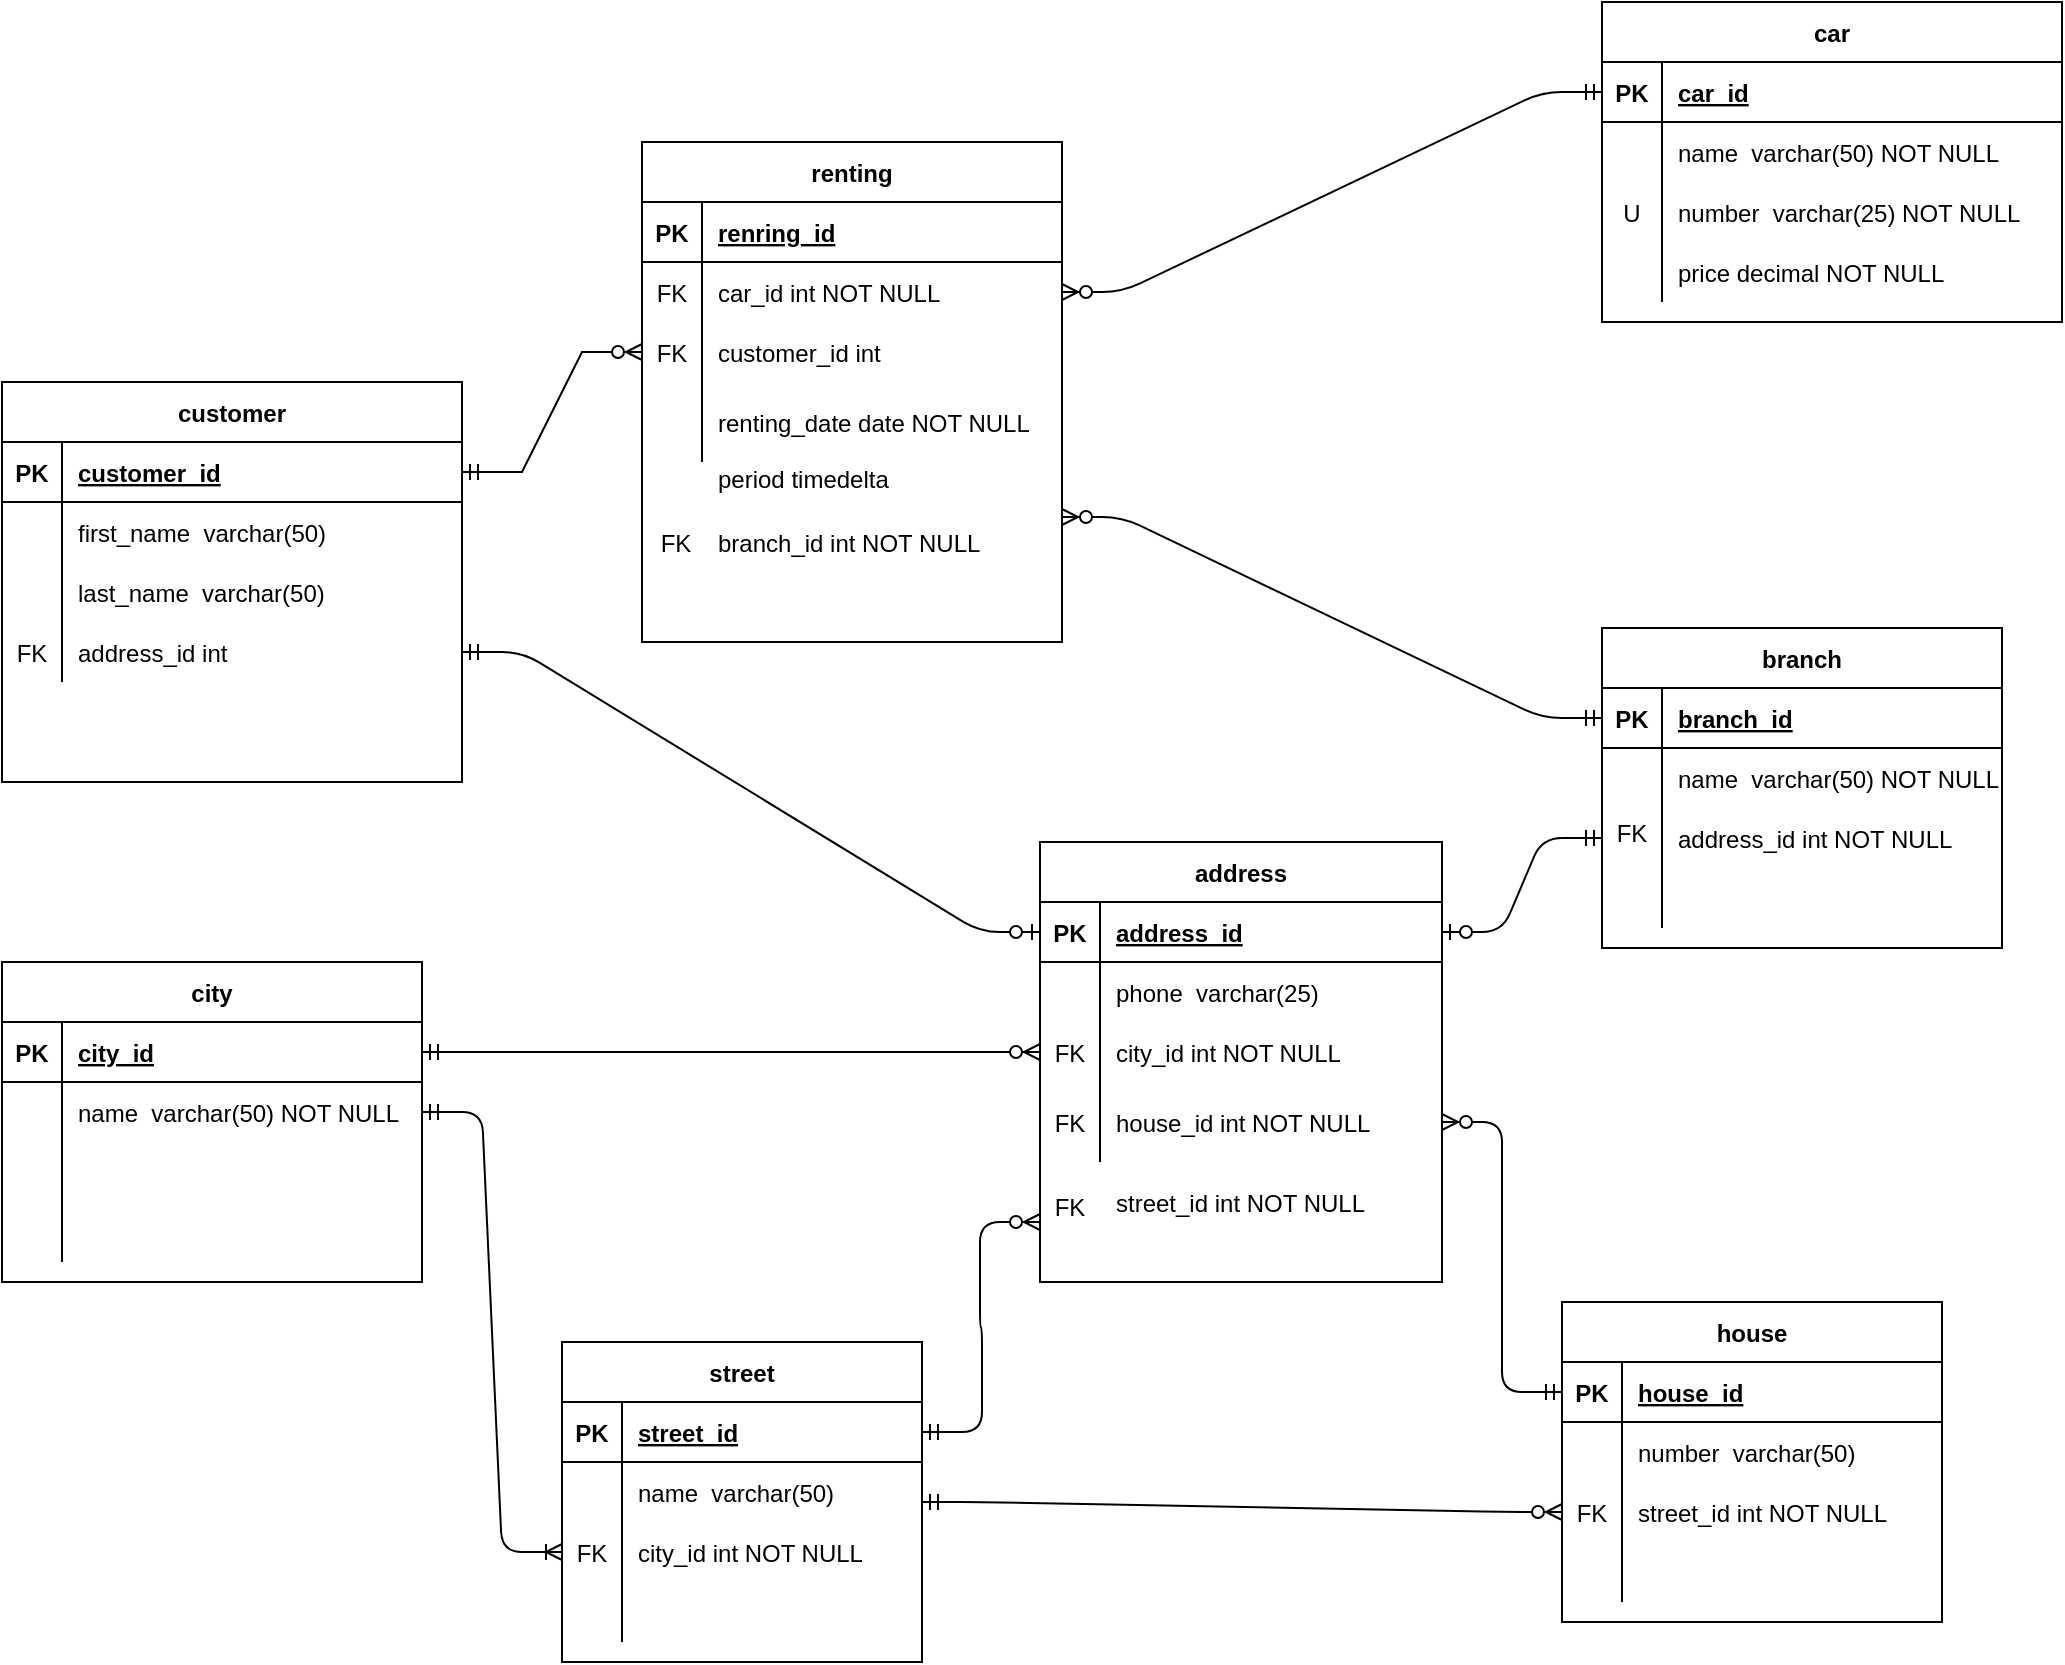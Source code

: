 <mxfile version="14.6.6" type="embed"><diagram name="Page-1" id="a7904f86-f2b4-8e86-fa97-74104820619b"><mxGraphModel dx="822" dy="352" grid="1" gridSize="10" guides="1" tooltips="1" connect="1" arrows="1" fold="1" page="1" pageScale="1" pageWidth="1100" pageHeight="850" background="none" math="0" shadow="0"><root><mxCell id="0"/><mxCell id="1" parent="0"/><mxCell id="hT-J2cGNkWbNZqGw8i-Q-1" value="customer" style="shape=table;startSize=30;container=1;collapsible=1;childLayout=tableLayout;fixedRows=1;rowLines=0;fontStyle=1;align=center;resizeLast=1;" parent="1" vertex="1"><mxGeometry x="40" y="200" width="230" height="200" as="geometry"/></mxCell><mxCell id="hT-J2cGNkWbNZqGw8i-Q-2" value="" style="shape=partialRectangle;collapsible=0;dropTarget=0;pointerEvents=0;fillColor=none;top=0;left=0;bottom=1;right=0;points=[[0,0.5],[1,0.5]];portConstraint=eastwest;" parent="hT-J2cGNkWbNZqGw8i-Q-1" vertex="1"><mxGeometry y="30" width="230" height="30" as="geometry"/></mxCell><mxCell id="hT-J2cGNkWbNZqGw8i-Q-3" value="PK" style="shape=partialRectangle;connectable=0;fillColor=none;top=0;left=0;bottom=0;right=0;fontStyle=1;overflow=hidden;" parent="hT-J2cGNkWbNZqGw8i-Q-2" vertex="1"><mxGeometry width="30" height="30" as="geometry"/></mxCell><mxCell id="hT-J2cGNkWbNZqGw8i-Q-4" value="customer_id" style="shape=partialRectangle;connectable=0;fillColor=none;top=0;left=0;bottom=0;right=0;align=left;spacingLeft=6;fontStyle=5;overflow=hidden;" parent="hT-J2cGNkWbNZqGw8i-Q-2" vertex="1"><mxGeometry x="30" width="200" height="30" as="geometry"/></mxCell><mxCell id="hT-J2cGNkWbNZqGw8i-Q-5" value="" style="shape=partialRectangle;collapsible=0;dropTarget=0;pointerEvents=0;fillColor=none;top=0;left=0;bottom=0;right=0;points=[[0,0.5],[1,0.5]];portConstraint=eastwest;" parent="hT-J2cGNkWbNZqGw8i-Q-1" vertex="1"><mxGeometry y="60" width="230" height="30" as="geometry"/></mxCell><mxCell id="hT-J2cGNkWbNZqGw8i-Q-6" value="" style="shape=partialRectangle;connectable=0;fillColor=none;top=0;left=0;bottom=0;right=0;editable=1;overflow=hidden;" parent="hT-J2cGNkWbNZqGw8i-Q-5" vertex="1"><mxGeometry width="30" height="30" as="geometry"/></mxCell><mxCell id="hT-J2cGNkWbNZqGw8i-Q-7" value="first_name  varchar(50)" style="shape=partialRectangle;connectable=0;fillColor=none;top=0;left=0;bottom=0;right=0;align=left;spacingLeft=6;overflow=hidden;" parent="hT-J2cGNkWbNZqGw8i-Q-5" vertex="1"><mxGeometry x="30" width="200" height="30" as="geometry"/></mxCell><mxCell id="hT-J2cGNkWbNZqGw8i-Q-8" value="" style="shape=partialRectangle;collapsible=0;dropTarget=0;pointerEvents=0;fillColor=none;top=0;left=0;bottom=0;right=0;points=[[0,0.5],[1,0.5]];portConstraint=eastwest;" parent="hT-J2cGNkWbNZqGw8i-Q-1" vertex="1"><mxGeometry y="90" width="230" height="30" as="geometry"/></mxCell><mxCell id="hT-J2cGNkWbNZqGw8i-Q-9" value="" style="shape=partialRectangle;connectable=0;fillColor=none;top=0;left=0;bottom=0;right=0;editable=1;overflow=hidden;" parent="hT-J2cGNkWbNZqGw8i-Q-8" vertex="1"><mxGeometry width="30" height="30" as="geometry"/></mxCell><mxCell id="hT-J2cGNkWbNZqGw8i-Q-10" value="last_name  varchar(50)" style="shape=partialRectangle;connectable=0;fillColor=none;top=0;left=0;bottom=0;right=0;align=left;spacingLeft=6;overflow=hidden;" parent="hT-J2cGNkWbNZqGw8i-Q-8" vertex="1"><mxGeometry x="30" width="200" height="30" as="geometry"/></mxCell><mxCell id="hT-J2cGNkWbNZqGw8i-Q-11" value="" style="shape=partialRectangle;collapsible=0;dropTarget=0;pointerEvents=0;fillColor=none;top=0;left=0;bottom=0;right=0;points=[[0,0.5],[1,0.5]];portConstraint=eastwest;" parent="hT-J2cGNkWbNZqGw8i-Q-1" vertex="1"><mxGeometry y="120" width="230" height="30" as="geometry"/></mxCell><mxCell id="hT-J2cGNkWbNZqGw8i-Q-12" value="FK" style="shape=partialRectangle;connectable=0;fillColor=none;top=0;left=0;bottom=0;right=0;editable=1;overflow=hidden;" parent="hT-J2cGNkWbNZqGw8i-Q-11" vertex="1"><mxGeometry width="30" height="30" as="geometry"/></mxCell><mxCell id="hT-J2cGNkWbNZqGw8i-Q-13" value="address_id int " style="shape=partialRectangle;connectable=0;fillColor=none;top=0;left=0;bottom=0;right=0;align=left;spacingLeft=6;overflow=hidden;" parent="hT-J2cGNkWbNZqGw8i-Q-11" vertex="1"><mxGeometry x="30" width="200" height="30" as="geometry"/></mxCell><mxCell id="hT-J2cGNkWbNZqGw8i-Q-19" value="branch" style="shape=table;startSize=30;container=1;collapsible=1;childLayout=tableLayout;fixedRows=1;rowLines=0;fontStyle=1;align=center;resizeLast=1;" parent="1" vertex="1"><mxGeometry x="840" y="323" width="200" height="160" as="geometry"/></mxCell><mxCell id="hT-J2cGNkWbNZqGw8i-Q-20" value="" style="shape=partialRectangle;collapsible=0;dropTarget=0;pointerEvents=0;fillColor=none;top=0;left=0;bottom=1;right=0;points=[[0,0.5],[1,0.5]];portConstraint=eastwest;" parent="hT-J2cGNkWbNZqGw8i-Q-19" vertex="1"><mxGeometry y="30" width="200" height="30" as="geometry"/></mxCell><mxCell id="hT-J2cGNkWbNZqGw8i-Q-21" value="PK" style="shape=partialRectangle;connectable=0;fillColor=none;top=0;left=0;bottom=0;right=0;fontStyle=1;overflow=hidden;" parent="hT-J2cGNkWbNZqGw8i-Q-20" vertex="1"><mxGeometry width="30" height="30" as="geometry"/></mxCell><mxCell id="hT-J2cGNkWbNZqGw8i-Q-22" value="branch_id" style="shape=partialRectangle;connectable=0;fillColor=none;top=0;left=0;bottom=0;right=0;align=left;spacingLeft=6;fontStyle=5;overflow=hidden;" parent="hT-J2cGNkWbNZqGw8i-Q-20" vertex="1"><mxGeometry x="30" width="170" height="30" as="geometry"/></mxCell><mxCell id="hT-J2cGNkWbNZqGw8i-Q-23" value="" style="shape=partialRectangle;collapsible=0;dropTarget=0;pointerEvents=0;fillColor=none;top=0;left=0;bottom=0;right=0;points=[[0,0.5],[1,0.5]];portConstraint=eastwest;" parent="hT-J2cGNkWbNZqGw8i-Q-19" vertex="1"><mxGeometry y="60" width="200" height="30" as="geometry"/></mxCell><mxCell id="hT-J2cGNkWbNZqGw8i-Q-24" value="" style="shape=partialRectangle;connectable=0;fillColor=none;top=0;left=0;bottom=0;right=0;editable=1;overflow=hidden;" parent="hT-J2cGNkWbNZqGw8i-Q-23" vertex="1"><mxGeometry width="30" height="30" as="geometry"/></mxCell><mxCell id="hT-J2cGNkWbNZqGw8i-Q-25" value="name  varchar(50) NOT NULL" style="shape=partialRectangle;connectable=0;fillColor=none;top=0;left=0;bottom=0;right=0;align=left;spacingLeft=6;overflow=hidden;" parent="hT-J2cGNkWbNZqGw8i-Q-23" vertex="1"><mxGeometry x="30" width="170" height="30" as="geometry"/></mxCell><mxCell id="hT-J2cGNkWbNZqGw8i-Q-26" value="" style="shape=partialRectangle;collapsible=0;dropTarget=0;pointerEvents=0;fillColor=none;top=0;left=0;bottom=0;right=0;points=[[0,0.5],[1,0.5]];portConstraint=eastwest;" parent="hT-J2cGNkWbNZqGw8i-Q-19" vertex="1"><mxGeometry y="90" width="200" height="30" as="geometry"/></mxCell><mxCell id="hT-J2cGNkWbNZqGw8i-Q-27" value="" style="shape=partialRectangle;connectable=0;fillColor=none;top=0;left=0;bottom=0;right=0;editable=1;overflow=hidden;" parent="hT-J2cGNkWbNZqGw8i-Q-26" vertex="1"><mxGeometry width="30" height="30" as="geometry"/></mxCell><mxCell id="hT-J2cGNkWbNZqGw8i-Q-28" value="address_id int NOT NULL" style="shape=partialRectangle;connectable=0;fillColor=none;top=0;left=0;bottom=0;right=0;align=left;spacingLeft=6;overflow=hidden;" parent="hT-J2cGNkWbNZqGw8i-Q-26" vertex="1"><mxGeometry x="30" width="170" height="30" as="geometry"/></mxCell><mxCell id="hT-J2cGNkWbNZqGw8i-Q-29" value="" style="shape=partialRectangle;collapsible=0;dropTarget=0;pointerEvents=0;fillColor=none;top=0;left=0;bottom=0;right=0;points=[[0,0.5],[1,0.5]];portConstraint=eastwest;" parent="hT-J2cGNkWbNZqGw8i-Q-19" vertex="1"><mxGeometry y="120" width="200" height="30" as="geometry"/></mxCell><mxCell id="hT-J2cGNkWbNZqGw8i-Q-30" value="" style="shape=partialRectangle;connectable=0;fillColor=none;top=0;left=0;bottom=0;right=0;editable=1;overflow=hidden;" parent="hT-J2cGNkWbNZqGw8i-Q-29" vertex="1"><mxGeometry width="30" height="30" as="geometry"/></mxCell><mxCell id="hT-J2cGNkWbNZqGw8i-Q-31" value="" style="shape=partialRectangle;connectable=0;fillColor=none;top=0;left=0;bottom=0;right=0;align=left;spacingLeft=6;overflow=hidden;" parent="hT-J2cGNkWbNZqGw8i-Q-29" vertex="1"><mxGeometry x="30" width="170" height="30" as="geometry"/></mxCell><mxCell id="hT-J2cGNkWbNZqGw8i-Q-32" value="car" style="shape=table;startSize=30;container=1;collapsible=1;childLayout=tableLayout;fixedRows=1;rowLines=0;fontStyle=1;align=center;resizeLast=1;" parent="1" vertex="1"><mxGeometry x="840" y="10" width="230" height="160" as="geometry"/></mxCell><mxCell id="hT-J2cGNkWbNZqGw8i-Q-33" value="" style="shape=partialRectangle;collapsible=0;dropTarget=0;pointerEvents=0;fillColor=none;top=0;left=0;bottom=1;right=0;points=[[0,0.5],[1,0.5]];portConstraint=eastwest;" parent="hT-J2cGNkWbNZqGw8i-Q-32" vertex="1"><mxGeometry y="30" width="230" height="30" as="geometry"/></mxCell><mxCell id="hT-J2cGNkWbNZqGw8i-Q-34" value="PK" style="shape=partialRectangle;connectable=0;fillColor=none;top=0;left=0;bottom=0;right=0;fontStyle=1;overflow=hidden;" parent="hT-J2cGNkWbNZqGw8i-Q-33" vertex="1"><mxGeometry width="30" height="30" as="geometry"/></mxCell><mxCell id="hT-J2cGNkWbNZqGw8i-Q-35" value="car_id" style="shape=partialRectangle;connectable=0;fillColor=none;top=0;left=0;bottom=0;right=0;align=left;spacingLeft=6;fontStyle=5;overflow=hidden;" parent="hT-J2cGNkWbNZqGw8i-Q-33" vertex="1"><mxGeometry x="30" width="200" height="30" as="geometry"/></mxCell><mxCell id="hT-J2cGNkWbNZqGw8i-Q-36" value="" style="shape=partialRectangle;collapsible=0;dropTarget=0;pointerEvents=0;fillColor=none;top=0;left=0;bottom=0;right=0;points=[[0,0.5],[1,0.5]];portConstraint=eastwest;" parent="hT-J2cGNkWbNZqGw8i-Q-32" vertex="1"><mxGeometry y="60" width="230" height="30" as="geometry"/></mxCell><mxCell id="hT-J2cGNkWbNZqGw8i-Q-37" value="" style="shape=partialRectangle;connectable=0;fillColor=none;top=0;left=0;bottom=0;right=0;editable=1;overflow=hidden;" parent="hT-J2cGNkWbNZqGw8i-Q-36" vertex="1"><mxGeometry width="30" height="30" as="geometry"/></mxCell><mxCell id="hT-J2cGNkWbNZqGw8i-Q-38" value="name  varchar(50) NOT NULL" style="shape=partialRectangle;connectable=0;fillColor=none;top=0;left=0;bottom=0;right=0;align=left;spacingLeft=6;overflow=hidden;" parent="hT-J2cGNkWbNZqGw8i-Q-36" vertex="1"><mxGeometry x="30" width="200" height="30" as="geometry"/></mxCell><mxCell id="hT-J2cGNkWbNZqGw8i-Q-39" value="" style="shape=partialRectangle;collapsible=0;dropTarget=0;pointerEvents=0;fillColor=none;top=0;left=0;bottom=0;right=0;points=[[0,0.5],[1,0.5]];portConstraint=eastwest;" parent="hT-J2cGNkWbNZqGw8i-Q-32" vertex="1"><mxGeometry y="90" width="230" height="30" as="geometry"/></mxCell><mxCell id="hT-J2cGNkWbNZqGw8i-Q-40" value="U" style="shape=partialRectangle;connectable=0;fillColor=none;top=0;left=0;bottom=0;right=0;editable=1;overflow=hidden;" parent="hT-J2cGNkWbNZqGw8i-Q-39" vertex="1"><mxGeometry width="30" height="30" as="geometry"/></mxCell><mxCell id="hT-J2cGNkWbNZqGw8i-Q-41" value="number  varchar(25) NOT NULL" style="shape=partialRectangle;connectable=0;fillColor=none;top=0;left=0;bottom=0;right=0;align=left;spacingLeft=6;overflow=hidden;" parent="hT-J2cGNkWbNZqGw8i-Q-39" vertex="1"><mxGeometry x="30" width="200" height="30" as="geometry"/></mxCell><mxCell id="hT-J2cGNkWbNZqGw8i-Q-42" value="" style="shape=partialRectangle;collapsible=0;dropTarget=0;pointerEvents=0;fillColor=none;top=0;left=0;bottom=0;right=0;points=[[0,0.5],[1,0.5]];portConstraint=eastwest;" parent="hT-J2cGNkWbNZqGw8i-Q-32" vertex="1"><mxGeometry y="120" width="230" height="30" as="geometry"/></mxCell><mxCell id="hT-J2cGNkWbNZqGw8i-Q-43" value="" style="shape=partialRectangle;connectable=0;fillColor=none;top=0;left=0;bottom=0;right=0;editable=1;overflow=hidden;" parent="hT-J2cGNkWbNZqGw8i-Q-42" vertex="1"><mxGeometry width="30" height="30" as="geometry"/></mxCell><mxCell id="hT-J2cGNkWbNZqGw8i-Q-44" value="price decimal NOT NULL" style="shape=partialRectangle;connectable=0;fillColor=none;top=0;left=0;bottom=0;right=0;align=left;spacingLeft=6;overflow=hidden;" parent="hT-J2cGNkWbNZqGw8i-Q-42" vertex="1"><mxGeometry x="30" width="200" height="30" as="geometry"/></mxCell><mxCell id="hT-J2cGNkWbNZqGw8i-Q-45" value="address" style="shape=table;startSize=30;container=1;collapsible=1;childLayout=tableLayout;fixedRows=1;rowLines=0;fontStyle=1;align=center;resizeLast=1;" parent="1" vertex="1"><mxGeometry x="559" y="430" width="201" height="220" as="geometry"/></mxCell><mxCell id="hT-J2cGNkWbNZqGw8i-Q-46" value="" style="shape=partialRectangle;collapsible=0;dropTarget=0;pointerEvents=0;fillColor=none;top=0;left=0;bottom=1;right=0;points=[[0,0.5],[1,0.5]];portConstraint=eastwest;" parent="hT-J2cGNkWbNZqGw8i-Q-45" vertex="1"><mxGeometry y="30" width="201" height="30" as="geometry"/></mxCell><mxCell id="hT-J2cGNkWbNZqGw8i-Q-47" value="PK" style="shape=partialRectangle;connectable=0;fillColor=none;top=0;left=0;bottom=0;right=0;fontStyle=1;overflow=hidden;" parent="hT-J2cGNkWbNZqGw8i-Q-46" vertex="1"><mxGeometry width="30" height="30" as="geometry"/></mxCell><mxCell id="hT-J2cGNkWbNZqGw8i-Q-48" value="address_id" style="shape=partialRectangle;connectable=0;fillColor=none;top=0;left=0;bottom=0;right=0;align=left;spacingLeft=6;fontStyle=5;overflow=hidden;" parent="hT-J2cGNkWbNZqGw8i-Q-46" vertex="1"><mxGeometry x="30" width="171" height="30" as="geometry"/></mxCell><mxCell id="hT-J2cGNkWbNZqGw8i-Q-49" value="" style="shape=partialRectangle;collapsible=0;dropTarget=0;pointerEvents=0;fillColor=none;top=0;left=0;bottom=0;right=0;points=[[0,0.5],[1,0.5]];portConstraint=eastwest;" parent="hT-J2cGNkWbNZqGw8i-Q-45" vertex="1"><mxGeometry y="60" width="201" height="30" as="geometry"/></mxCell><mxCell id="hT-J2cGNkWbNZqGw8i-Q-50" value="" style="shape=partialRectangle;connectable=0;fillColor=none;top=0;left=0;bottom=0;right=0;editable=1;overflow=hidden;" parent="hT-J2cGNkWbNZqGw8i-Q-49" vertex="1"><mxGeometry width="30" height="30" as="geometry"/></mxCell><mxCell id="hT-J2cGNkWbNZqGw8i-Q-51" value="phone  varchar(25) " style="shape=partialRectangle;connectable=0;fillColor=none;top=0;left=0;bottom=0;right=0;align=left;spacingLeft=6;overflow=hidden;" parent="hT-J2cGNkWbNZqGw8i-Q-49" vertex="1"><mxGeometry x="30" width="171" height="30" as="geometry"/></mxCell><mxCell id="hT-J2cGNkWbNZqGw8i-Q-52" value="" style="shape=partialRectangle;collapsible=0;dropTarget=0;pointerEvents=0;fillColor=none;top=0;left=0;bottom=0;right=0;points=[[0,0.5],[1,0.5]];portConstraint=eastwest;" parent="hT-J2cGNkWbNZqGw8i-Q-45" vertex="1"><mxGeometry y="90" width="201" height="30" as="geometry"/></mxCell><mxCell id="hT-J2cGNkWbNZqGw8i-Q-53" value="FK" style="shape=partialRectangle;connectable=0;fillColor=none;top=0;left=0;bottom=0;right=0;editable=1;overflow=hidden;" parent="hT-J2cGNkWbNZqGw8i-Q-52" vertex="1"><mxGeometry width="30" height="30" as="geometry"/></mxCell><mxCell id="hT-J2cGNkWbNZqGw8i-Q-54" value="city_id int NOT NULL" style="shape=partialRectangle;connectable=0;fillColor=none;top=0;left=0;bottom=0;right=0;align=left;spacingLeft=6;overflow=hidden;" parent="hT-J2cGNkWbNZqGw8i-Q-52" vertex="1"><mxGeometry x="30" width="171" height="30" as="geometry"/></mxCell><mxCell id="hT-J2cGNkWbNZqGw8i-Q-55" value="" style="shape=partialRectangle;collapsible=0;dropTarget=0;pointerEvents=0;fillColor=none;top=0;left=0;bottom=0;right=0;points=[[0,0.5],[1,0.5]];portConstraint=eastwest;" parent="hT-J2cGNkWbNZqGw8i-Q-45" vertex="1"><mxGeometry y="120" width="201" height="40" as="geometry"/></mxCell><mxCell id="hT-J2cGNkWbNZqGw8i-Q-56" value="FK" style="shape=partialRectangle;connectable=0;fillColor=none;top=0;left=0;bottom=0;right=0;editable=1;overflow=hidden;" parent="hT-J2cGNkWbNZqGw8i-Q-55" vertex="1"><mxGeometry width="30" height="40" as="geometry"/></mxCell><mxCell id="hT-J2cGNkWbNZqGw8i-Q-57" value="house_id int NOT NULL" style="shape=partialRectangle;connectable=0;fillColor=none;top=0;left=0;bottom=0;right=0;align=left;spacingLeft=6;overflow=hidden;" parent="hT-J2cGNkWbNZqGw8i-Q-55" vertex="1"><mxGeometry x="30" width="171" height="40" as="geometry"/></mxCell><mxCell id="hT-J2cGNkWbNZqGw8i-Q-86" value="city" style="shape=table;startSize=30;container=1;collapsible=1;childLayout=tableLayout;fixedRows=1;rowLines=0;fontStyle=1;align=center;resizeLast=1;" parent="1" vertex="1"><mxGeometry x="40" y="490" width="210" height="160" as="geometry"/></mxCell><mxCell id="hT-J2cGNkWbNZqGw8i-Q-87" value="" style="shape=partialRectangle;collapsible=0;dropTarget=0;pointerEvents=0;fillColor=none;top=0;left=0;bottom=1;right=0;points=[[0,0.5],[1,0.5]];portConstraint=eastwest;" parent="hT-J2cGNkWbNZqGw8i-Q-86" vertex="1"><mxGeometry y="30" width="210" height="30" as="geometry"/></mxCell><mxCell id="hT-J2cGNkWbNZqGw8i-Q-88" value="PK" style="shape=partialRectangle;connectable=0;fillColor=none;top=0;left=0;bottom=0;right=0;fontStyle=1;overflow=hidden;" parent="hT-J2cGNkWbNZqGw8i-Q-87" vertex="1"><mxGeometry width="30" height="30" as="geometry"/></mxCell><mxCell id="hT-J2cGNkWbNZqGw8i-Q-89" value="city_id" style="shape=partialRectangle;connectable=0;fillColor=none;top=0;left=0;bottom=0;right=0;align=left;spacingLeft=6;fontStyle=5;overflow=hidden;" parent="hT-J2cGNkWbNZqGw8i-Q-87" vertex="1"><mxGeometry x="30" width="180" height="30" as="geometry"/></mxCell><mxCell id="hT-J2cGNkWbNZqGw8i-Q-90" value="" style="shape=partialRectangle;collapsible=0;dropTarget=0;pointerEvents=0;fillColor=none;top=0;left=0;bottom=0;right=0;points=[[0,0.5],[1,0.5]];portConstraint=eastwest;" parent="hT-J2cGNkWbNZqGw8i-Q-86" vertex="1"><mxGeometry y="60" width="210" height="30" as="geometry"/></mxCell><mxCell id="hT-J2cGNkWbNZqGw8i-Q-91" value="" style="shape=partialRectangle;connectable=0;fillColor=none;top=0;left=0;bottom=0;right=0;editable=1;overflow=hidden;" parent="hT-J2cGNkWbNZqGw8i-Q-90" vertex="1"><mxGeometry width="30" height="30" as="geometry"/></mxCell><mxCell id="hT-J2cGNkWbNZqGw8i-Q-92" value="name  varchar(50) NOT NULL" style="shape=partialRectangle;connectable=0;fillColor=none;top=0;left=0;bottom=0;right=0;align=left;spacingLeft=6;overflow=hidden;" parent="hT-J2cGNkWbNZqGw8i-Q-90" vertex="1"><mxGeometry x="30" width="180" height="30" as="geometry"/></mxCell><mxCell id="hT-J2cGNkWbNZqGw8i-Q-93" value="" style="shape=partialRectangle;collapsible=0;dropTarget=0;pointerEvents=0;fillColor=none;top=0;left=0;bottom=0;right=0;points=[[0,0.5],[1,0.5]];portConstraint=eastwest;" parent="hT-J2cGNkWbNZqGw8i-Q-86" vertex="1"><mxGeometry y="90" width="210" height="30" as="geometry"/></mxCell><mxCell id="hT-J2cGNkWbNZqGw8i-Q-94" value="" style="shape=partialRectangle;connectable=0;fillColor=none;top=0;left=0;bottom=0;right=0;editable=1;overflow=hidden;" parent="hT-J2cGNkWbNZqGw8i-Q-93" vertex="1"><mxGeometry width="30" height="30" as="geometry"/></mxCell><mxCell id="hT-J2cGNkWbNZqGw8i-Q-95" value="" style="shape=partialRectangle;connectable=0;fillColor=none;top=0;left=0;bottom=0;right=0;align=left;spacingLeft=6;overflow=hidden;" parent="hT-J2cGNkWbNZqGw8i-Q-93" vertex="1"><mxGeometry x="30" width="180" height="30" as="geometry"/></mxCell><mxCell id="hT-J2cGNkWbNZqGw8i-Q-96" value="" style="shape=partialRectangle;collapsible=0;dropTarget=0;pointerEvents=0;fillColor=none;top=0;left=0;bottom=0;right=0;points=[[0,0.5],[1,0.5]];portConstraint=eastwest;" parent="hT-J2cGNkWbNZqGw8i-Q-86" vertex="1"><mxGeometry y="120" width="210" height="30" as="geometry"/></mxCell><mxCell id="hT-J2cGNkWbNZqGw8i-Q-97" value="" style="shape=partialRectangle;connectable=0;fillColor=none;top=0;left=0;bottom=0;right=0;editable=1;overflow=hidden;" parent="hT-J2cGNkWbNZqGw8i-Q-96" vertex="1"><mxGeometry width="30" height="30" as="geometry"/></mxCell><mxCell id="hT-J2cGNkWbNZqGw8i-Q-98" value="" style="shape=partialRectangle;connectable=0;fillColor=none;top=0;left=0;bottom=0;right=0;align=left;spacingLeft=6;overflow=hidden;" parent="hT-J2cGNkWbNZqGw8i-Q-96" vertex="1"><mxGeometry x="30" width="180" height="30" as="geometry"/></mxCell><mxCell id="hT-J2cGNkWbNZqGw8i-Q-99" value="street" style="shape=table;startSize=30;container=1;collapsible=1;childLayout=tableLayout;fixedRows=1;rowLines=0;fontStyle=1;align=center;resizeLast=1;" parent="1" vertex="1"><mxGeometry x="320" y="680" width="180" height="160" as="geometry"/></mxCell><mxCell id="hT-J2cGNkWbNZqGw8i-Q-100" value="" style="shape=partialRectangle;collapsible=0;dropTarget=0;pointerEvents=0;fillColor=none;top=0;left=0;bottom=1;right=0;points=[[0,0.5],[1,0.5]];portConstraint=eastwest;" parent="hT-J2cGNkWbNZqGw8i-Q-99" vertex="1"><mxGeometry y="30" width="180" height="30" as="geometry"/></mxCell><mxCell id="hT-J2cGNkWbNZqGw8i-Q-101" value="PK" style="shape=partialRectangle;connectable=0;fillColor=none;top=0;left=0;bottom=0;right=0;fontStyle=1;overflow=hidden;" parent="hT-J2cGNkWbNZqGw8i-Q-100" vertex="1"><mxGeometry width="30" height="30" as="geometry"/></mxCell><mxCell id="hT-J2cGNkWbNZqGw8i-Q-102" value="street_id" style="shape=partialRectangle;connectable=0;fillColor=none;top=0;left=0;bottom=0;right=0;align=left;spacingLeft=6;fontStyle=5;overflow=hidden;" parent="hT-J2cGNkWbNZqGw8i-Q-100" vertex="1"><mxGeometry x="30" width="150" height="30" as="geometry"/></mxCell><mxCell id="hT-J2cGNkWbNZqGw8i-Q-103" value="" style="shape=partialRectangle;collapsible=0;dropTarget=0;pointerEvents=0;fillColor=none;top=0;left=0;bottom=0;right=0;points=[[0,0.5],[1,0.5]];portConstraint=eastwest;" parent="hT-J2cGNkWbNZqGw8i-Q-99" vertex="1"><mxGeometry y="60" width="180" height="30" as="geometry"/></mxCell><mxCell id="hT-J2cGNkWbNZqGw8i-Q-104" value="" style="shape=partialRectangle;connectable=0;fillColor=none;top=0;left=0;bottom=0;right=0;editable=1;overflow=hidden;" parent="hT-J2cGNkWbNZqGw8i-Q-103" vertex="1"><mxGeometry width="30" height="30" as="geometry"/></mxCell><mxCell id="hT-J2cGNkWbNZqGw8i-Q-105" value="name  varchar(50) " style="shape=partialRectangle;connectable=0;fillColor=none;top=0;left=0;bottom=0;right=0;align=left;spacingLeft=6;overflow=hidden;" parent="hT-J2cGNkWbNZqGw8i-Q-103" vertex="1"><mxGeometry x="30" width="150" height="30" as="geometry"/></mxCell><mxCell id="hT-J2cGNkWbNZqGw8i-Q-106" value="" style="shape=partialRectangle;collapsible=0;dropTarget=0;pointerEvents=0;fillColor=none;top=0;left=0;bottom=0;right=0;points=[[0,0.5],[1,0.5]];portConstraint=eastwest;" parent="hT-J2cGNkWbNZqGw8i-Q-99" vertex="1"><mxGeometry y="90" width="180" height="30" as="geometry"/></mxCell><mxCell id="hT-J2cGNkWbNZqGw8i-Q-107" value="FK" style="shape=partialRectangle;connectable=0;fillColor=none;top=0;left=0;bottom=0;right=0;editable=1;overflow=hidden;" parent="hT-J2cGNkWbNZqGw8i-Q-106" vertex="1"><mxGeometry width="30" height="30" as="geometry"/></mxCell><mxCell id="hT-J2cGNkWbNZqGw8i-Q-108" value="city_id int NOT NULL" style="shape=partialRectangle;connectable=0;fillColor=none;top=0;left=0;bottom=0;right=0;align=left;spacingLeft=6;overflow=hidden;" parent="hT-J2cGNkWbNZqGw8i-Q-106" vertex="1"><mxGeometry x="30" width="150" height="30" as="geometry"/></mxCell><mxCell id="hT-J2cGNkWbNZqGw8i-Q-109" value="" style="shape=partialRectangle;collapsible=0;dropTarget=0;pointerEvents=0;fillColor=none;top=0;left=0;bottom=0;right=0;points=[[0,0.5],[1,0.5]];portConstraint=eastwest;" parent="hT-J2cGNkWbNZqGw8i-Q-99" vertex="1"><mxGeometry y="120" width="180" height="30" as="geometry"/></mxCell><mxCell id="hT-J2cGNkWbNZqGw8i-Q-110" value="" style="shape=partialRectangle;connectable=0;fillColor=none;top=0;left=0;bottom=0;right=0;editable=1;overflow=hidden;" parent="hT-J2cGNkWbNZqGw8i-Q-109" vertex="1"><mxGeometry width="30" height="30" as="geometry"/></mxCell><mxCell id="hT-J2cGNkWbNZqGw8i-Q-111" value="" style="shape=partialRectangle;connectable=0;fillColor=none;top=0;left=0;bottom=0;right=0;align=left;spacingLeft=6;overflow=hidden;" parent="hT-J2cGNkWbNZqGw8i-Q-109" vertex="1"><mxGeometry x="30" width="150" height="30" as="geometry"/></mxCell><mxCell id="hT-J2cGNkWbNZqGw8i-Q-118" value="" style="edgeStyle=entityRelationEdgeStyle;fontSize=12;html=1;endArrow=ERzeroToOne;startArrow=ERmandOne;entryX=0;entryY=0.5;entryDx=0;entryDy=0;endFill=1;" parent="1" source="hT-J2cGNkWbNZqGw8i-Q-11" target="hT-J2cGNkWbNZqGw8i-Q-46" edge="1"><mxGeometry width="100" height="100" relative="1" as="geometry"><mxPoint x="250" y="550" as="sourcePoint"/><mxPoint x="350" y="450" as="targetPoint"/></mxGeometry></mxCell><mxCell id="hT-J2cGNkWbNZqGw8i-Q-119" value="" style="edgeStyle=entityRelationEdgeStyle;fontSize=12;html=1;endArrow=ERoneToMany;entryX=0;entryY=0.5;entryDx=0;entryDy=0;exitX=1;exitY=0.5;exitDx=0;exitDy=0;startArrow=ERmandOne;startFill=0;" parent="1" source="hT-J2cGNkWbNZqGw8i-Q-90" target="hT-J2cGNkWbNZqGw8i-Q-106" edge="1"><mxGeometry width="100" height="100" relative="1" as="geometry"><mxPoint x="250" y="530" as="sourcePoint"/><mxPoint x="350" y="450" as="targetPoint"/></mxGeometry></mxCell><mxCell id="hT-J2cGNkWbNZqGw8i-Q-120" value="house" style="shape=table;startSize=30;container=1;collapsible=1;childLayout=tableLayout;fixedRows=1;rowLines=0;fontStyle=1;align=center;resizeLast=1;" parent="1" vertex="1"><mxGeometry x="820" y="660" width="190" height="160" as="geometry"/></mxCell><mxCell id="hT-J2cGNkWbNZqGw8i-Q-121" value="" style="shape=partialRectangle;collapsible=0;dropTarget=0;pointerEvents=0;fillColor=none;top=0;left=0;bottom=1;right=0;points=[[0,0.5],[1,0.5]];portConstraint=eastwest;" parent="hT-J2cGNkWbNZqGw8i-Q-120" vertex="1"><mxGeometry y="30" width="190" height="30" as="geometry"/></mxCell><mxCell id="hT-J2cGNkWbNZqGw8i-Q-122" value="PK" style="shape=partialRectangle;connectable=0;fillColor=none;top=0;left=0;bottom=0;right=0;fontStyle=1;overflow=hidden;" parent="hT-J2cGNkWbNZqGw8i-Q-121" vertex="1"><mxGeometry width="30" height="30" as="geometry"/></mxCell><mxCell id="hT-J2cGNkWbNZqGw8i-Q-123" value="house_id" style="shape=partialRectangle;connectable=0;fillColor=none;top=0;left=0;bottom=0;right=0;align=left;spacingLeft=6;fontStyle=5;overflow=hidden;" parent="hT-J2cGNkWbNZqGw8i-Q-121" vertex="1"><mxGeometry x="30" width="160" height="30" as="geometry"/></mxCell><mxCell id="hT-J2cGNkWbNZqGw8i-Q-124" value="" style="shape=partialRectangle;collapsible=0;dropTarget=0;pointerEvents=0;fillColor=none;top=0;left=0;bottom=0;right=0;points=[[0,0.5],[1,0.5]];portConstraint=eastwest;" parent="hT-J2cGNkWbNZqGw8i-Q-120" vertex="1"><mxGeometry y="60" width="190" height="30" as="geometry"/></mxCell><mxCell id="hT-J2cGNkWbNZqGw8i-Q-125" value="" style="shape=partialRectangle;connectable=0;fillColor=none;top=0;left=0;bottom=0;right=0;editable=1;overflow=hidden;" parent="hT-J2cGNkWbNZqGw8i-Q-124" vertex="1"><mxGeometry width="30" height="30" as="geometry"/></mxCell><mxCell id="hT-J2cGNkWbNZqGw8i-Q-126" value="number  varchar(50)" style="shape=partialRectangle;connectable=0;fillColor=none;top=0;left=0;bottom=0;right=0;align=left;spacingLeft=6;overflow=hidden;" parent="hT-J2cGNkWbNZqGw8i-Q-124" vertex="1"><mxGeometry x="30" width="160" height="30" as="geometry"/></mxCell><mxCell id="hT-J2cGNkWbNZqGw8i-Q-127" value="" style="shape=partialRectangle;collapsible=0;dropTarget=0;pointerEvents=0;fillColor=none;top=0;left=0;bottom=0;right=0;points=[[0,0.5],[1,0.5]];portConstraint=eastwest;" parent="hT-J2cGNkWbNZqGw8i-Q-120" vertex="1"><mxGeometry y="90" width="190" height="30" as="geometry"/></mxCell><mxCell id="hT-J2cGNkWbNZqGw8i-Q-128" value="FK" style="shape=partialRectangle;connectable=0;fillColor=none;top=0;left=0;bottom=0;right=0;editable=1;overflow=hidden;" parent="hT-J2cGNkWbNZqGw8i-Q-127" vertex="1"><mxGeometry width="30" height="30" as="geometry"/></mxCell><mxCell id="hT-J2cGNkWbNZqGw8i-Q-129" value="street_id int NOT NULL" style="shape=partialRectangle;connectable=0;fillColor=none;top=0;left=0;bottom=0;right=0;align=left;spacingLeft=6;overflow=hidden;" parent="hT-J2cGNkWbNZqGw8i-Q-127" vertex="1"><mxGeometry x="30" width="160" height="30" as="geometry"/></mxCell><mxCell id="hT-J2cGNkWbNZqGw8i-Q-130" value="" style="shape=partialRectangle;collapsible=0;dropTarget=0;pointerEvents=0;fillColor=none;top=0;left=0;bottom=0;right=0;points=[[0,0.5],[1,0.5]];portConstraint=eastwest;" parent="hT-J2cGNkWbNZqGw8i-Q-120" vertex="1"><mxGeometry y="120" width="190" height="30" as="geometry"/></mxCell><mxCell id="hT-J2cGNkWbNZqGw8i-Q-131" value="" style="shape=partialRectangle;connectable=0;fillColor=none;top=0;left=0;bottom=0;right=0;editable=1;overflow=hidden;" parent="hT-J2cGNkWbNZqGw8i-Q-130" vertex="1"><mxGeometry width="30" height="30" as="geometry"/></mxCell><mxCell id="hT-J2cGNkWbNZqGw8i-Q-132" value="" style="shape=partialRectangle;connectable=0;fillColor=none;top=0;left=0;bottom=0;right=0;align=left;spacingLeft=6;overflow=hidden;" parent="hT-J2cGNkWbNZqGw8i-Q-130" vertex="1"><mxGeometry x="30" width="160" height="30" as="geometry"/></mxCell><mxCell id="hT-J2cGNkWbNZqGw8i-Q-133" value="" style="edgeStyle=entityRelationEdgeStyle;fontSize=12;html=1;endArrow=ERzeroToMany;entryX=0;entryY=0.5;entryDx=0;entryDy=0;startArrow=ERmandOne;startFill=0;endFill=1;" parent="1" source="hT-J2cGNkWbNZqGw8i-Q-99" target="hT-J2cGNkWbNZqGw8i-Q-127" edge="1"><mxGeometry width="100" height="100" relative="1" as="geometry"><mxPoint x="250" y="550" as="sourcePoint"/><mxPoint x="350" y="450" as="targetPoint"/></mxGeometry></mxCell><mxCell id="hT-J2cGNkWbNZqGw8i-Q-135" value="" style="edgeStyle=entityRelationEdgeStyle;fontSize=12;html=1;endArrow=ERzeroToMany;exitX=1;exitY=0.5;exitDx=0;exitDy=0;startArrow=ERmandOne;startFill=0;endFill=1;" parent="1" source="hT-J2cGNkWbNZqGw8i-Q-100" edge="1"><mxGeometry width="100" height="100" relative="1" as="geometry"><mxPoint x="250" y="550" as="sourcePoint"/><mxPoint x="559" y="620" as="targetPoint"/></mxGeometry></mxCell><mxCell id="hT-J2cGNkWbNZqGw8i-Q-137" value="" style="edgeStyle=entityRelationEdgeStyle;fontSize=12;html=1;endArrow=ERzeroToMany;endFill=1;entryX=1;entryY=0.5;entryDx=0;entryDy=0;exitX=0;exitY=0.5;exitDx=0;exitDy=0;startArrow=ERmandOne;startFill=0;" parent="1" source="hT-J2cGNkWbNZqGw8i-Q-121" target="hT-J2cGNkWbNZqGw8i-Q-55" edge="1"><mxGeometry width="100" height="100" relative="1" as="geometry"><mxPoint x="250" y="550" as="sourcePoint"/><mxPoint x="350" y="450" as="targetPoint"/></mxGeometry></mxCell><mxCell id="hT-J2cGNkWbNZqGw8i-Q-139" value="street_id int NOT NULL" style="shape=partialRectangle;connectable=0;fillColor=none;top=0;left=0;bottom=0;right=0;align=left;spacingLeft=6;overflow=hidden;" parent="1" vertex="1"><mxGeometry x="589" y="590" width="171" height="40" as="geometry"/></mxCell><mxCell id="hT-J2cGNkWbNZqGw8i-Q-143" value="" style="edgeStyle=entityRelationEdgeStyle;fontSize=12;html=1;endArrow=ERmandOne;startArrow=ERzeroToMany;entryX=0;entryY=0.5;entryDx=0;entryDy=0;exitX=1;exitY=0.5;exitDx=0;exitDy=0;startFill=1;" parent="1" source="hT-J2cGNkWbNZqGw8i-Q-62" target="hT-J2cGNkWbNZqGw8i-Q-33" edge="1"><mxGeometry width="100" height="100" relative="1" as="geometry"><mxPoint x="250" y="380" as="sourcePoint"/><mxPoint x="350" y="280" as="targetPoint"/></mxGeometry></mxCell><mxCell id="hT-J2cGNkWbNZqGw8i-Q-151" value="" style="edgeStyle=entityRelationEdgeStyle;fontSize=12;html=1;endArrow=ERmandOne;entryX=0;entryY=0.5;entryDx=0;entryDy=0;endFill=0;startArrow=ERzeroToMany;startFill=1;exitX=1;exitY=0.75;exitDx=0;exitDy=0;" parent="1" source="hT-J2cGNkWbNZqGw8i-Q-58" target="hT-J2cGNkWbNZqGw8i-Q-20" edge="1"><mxGeometry width="100" height="100" relative="1" as="geometry"><mxPoint x="550" y="260" as="sourcePoint"/><mxPoint x="700" y="280" as="targetPoint"/></mxGeometry></mxCell><mxCell id="hT-J2cGNkWbNZqGw8i-Q-152" style="edgeStyle=entityRelationEdgeStyle;rounded=0;orthogonalLoop=1;jettySize=auto;html=1;exitX=1;exitY=0.5;exitDx=0;exitDy=0;entryX=0;entryY=0.5;entryDx=0;entryDy=0;startArrow=ERmandOne;startFill=0;endArrow=ERzeroToMany;endFill=1;strokeColor=#000000;" parent="1" source="hT-J2cGNkWbNZqGw8i-Q-2" target="hT-J2cGNkWbNZqGw8i-Q-65" edge="1"><mxGeometry relative="1" as="geometry"/></mxCell><mxCell id="hT-J2cGNkWbNZqGw8i-Q-154" value="FK" style="shape=partialRectangle;connectable=0;fillColor=none;top=0;left=0;bottom=0;right=0;editable=1;overflow=hidden;" parent="1" vertex="1"><mxGeometry x="840" y="410" width="30" height="30" as="geometry"/></mxCell><mxCell id="hT-J2cGNkWbNZqGw8i-Q-155" value="FK" style="shape=partialRectangle;connectable=0;fillColor=none;top=0;left=0;bottom=0;right=0;editable=1;overflow=hidden;" parent="1" vertex="1"><mxGeometry x="559" y="592" width="30" height="40" as="geometry"/></mxCell><mxCell id="hT-J2cGNkWbNZqGw8i-Q-156" value="" style="edgeStyle=entityRelationEdgeStyle;fontSize=12;html=1;endArrow=ERzeroToMany;strokeColor=#000000;entryX=0;entryY=0.5;entryDx=0;entryDy=0;exitX=1;exitY=0.5;exitDx=0;exitDy=0;startArrow=ERmandOne;startFill=0;endFill=1;" parent="1" source="hT-J2cGNkWbNZqGw8i-Q-87" target="hT-J2cGNkWbNZqGw8i-Q-52" edge="1"><mxGeometry width="100" height="100" relative="1" as="geometry"><mxPoint x="380" y="670" as="sourcePoint"/><mxPoint x="480" y="570" as="targetPoint"/></mxGeometry></mxCell><mxCell id="hT-J2cGNkWbNZqGw8i-Q-157" value="" style="group" parent="1" vertex="1" connectable="0"><mxGeometry x="360" y="80" width="210" height="250" as="geometry"/></mxCell><mxCell id="hT-J2cGNkWbNZqGw8i-Q-58" value="renting" style="shape=table;startSize=30;container=1;collapsible=1;childLayout=tableLayout;fixedRows=1;rowLines=0;fontStyle=1;align=center;resizeLast=1;" parent="hT-J2cGNkWbNZqGw8i-Q-157" vertex="1"><mxGeometry width="210" height="250" as="geometry"/></mxCell><mxCell id="hT-J2cGNkWbNZqGw8i-Q-59" value="" style="shape=partialRectangle;collapsible=0;dropTarget=0;pointerEvents=0;fillColor=none;top=0;left=0;bottom=1;right=0;points=[[0,0.5],[1,0.5]];portConstraint=eastwest;" parent="hT-J2cGNkWbNZqGw8i-Q-58" vertex="1"><mxGeometry y="30" width="210" height="30" as="geometry"/></mxCell><mxCell id="hT-J2cGNkWbNZqGw8i-Q-60" value="PK" style="shape=partialRectangle;connectable=0;fillColor=none;top=0;left=0;bottom=0;right=0;fontStyle=1;overflow=hidden;" parent="hT-J2cGNkWbNZqGw8i-Q-59" vertex="1"><mxGeometry width="30" height="30" as="geometry"/></mxCell><mxCell id="hT-J2cGNkWbNZqGw8i-Q-61" value="renring_id" style="shape=partialRectangle;connectable=0;fillColor=none;top=0;left=0;bottom=0;right=0;align=left;spacingLeft=6;fontStyle=5;overflow=hidden;" parent="hT-J2cGNkWbNZqGw8i-Q-59" vertex="1"><mxGeometry x="30" width="180" height="30" as="geometry"/></mxCell><mxCell id="hT-J2cGNkWbNZqGw8i-Q-62" value="" style="shape=partialRectangle;collapsible=0;dropTarget=0;pointerEvents=0;fillColor=none;top=0;left=0;bottom=0;right=0;points=[[0,0.5],[1,0.5]];portConstraint=eastwest;" parent="hT-J2cGNkWbNZqGw8i-Q-58" vertex="1"><mxGeometry y="60" width="210" height="30" as="geometry"/></mxCell><mxCell id="hT-J2cGNkWbNZqGw8i-Q-63" value="FK" style="shape=partialRectangle;connectable=0;fillColor=none;top=0;left=0;bottom=0;right=0;editable=1;overflow=hidden;" parent="hT-J2cGNkWbNZqGw8i-Q-62" vertex="1"><mxGeometry width="30" height="30" as="geometry"/></mxCell><mxCell id="hT-J2cGNkWbNZqGw8i-Q-64" value="car_id int NOT NULL" style="shape=partialRectangle;connectable=0;fillColor=none;top=0;left=0;bottom=0;right=0;align=left;spacingLeft=6;overflow=hidden;" parent="hT-J2cGNkWbNZqGw8i-Q-62" vertex="1"><mxGeometry x="30" width="180" height="30" as="geometry"/></mxCell><mxCell id="hT-J2cGNkWbNZqGw8i-Q-65" value="" style="shape=partialRectangle;collapsible=0;dropTarget=0;pointerEvents=0;fillColor=none;top=0;left=0;bottom=0;right=0;points=[[0,0.5],[1,0.5]];portConstraint=eastwest;" parent="hT-J2cGNkWbNZqGw8i-Q-58" vertex="1"><mxGeometry y="90" width="210" height="30" as="geometry"/></mxCell><mxCell id="hT-J2cGNkWbNZqGw8i-Q-66" value="FK" style="shape=partialRectangle;connectable=0;fillColor=none;top=0;left=0;bottom=0;right=0;editable=1;overflow=hidden;" parent="hT-J2cGNkWbNZqGw8i-Q-65" vertex="1"><mxGeometry width="30" height="30" as="geometry"/></mxCell><mxCell id="hT-J2cGNkWbNZqGw8i-Q-67" value="customer_id int" style="shape=partialRectangle;connectable=0;fillColor=none;top=0;left=0;bottom=0;right=0;align=left;spacingLeft=6;overflow=hidden;" parent="hT-J2cGNkWbNZqGw8i-Q-65" vertex="1"><mxGeometry x="30" width="180" height="30" as="geometry"/></mxCell><mxCell id="hT-J2cGNkWbNZqGw8i-Q-68" value="" style="shape=partialRectangle;collapsible=0;dropTarget=0;pointerEvents=0;fillColor=none;top=0;left=0;bottom=0;right=0;points=[[0,0.5],[1,0.5]];portConstraint=eastwest;" parent="hT-J2cGNkWbNZqGw8i-Q-58" vertex="1"><mxGeometry y="120" width="210" height="40" as="geometry"/></mxCell><mxCell id="hT-J2cGNkWbNZqGw8i-Q-69" value="" style="shape=partialRectangle;connectable=0;fillColor=none;top=0;left=0;bottom=0;right=0;editable=1;overflow=hidden;" parent="hT-J2cGNkWbNZqGw8i-Q-68" vertex="1"><mxGeometry width="30" height="40" as="geometry"/></mxCell><mxCell id="hT-J2cGNkWbNZqGw8i-Q-70" value="renting_date date NOT NULL" style="shape=partialRectangle;connectable=0;fillColor=none;top=0;left=0;bottom=0;right=0;align=left;spacingLeft=6;overflow=hidden;" parent="hT-J2cGNkWbNZqGw8i-Q-68" vertex="1"><mxGeometry x="30" width="180" height="40" as="geometry"/></mxCell><mxCell id="hT-J2cGNkWbNZqGw8i-Q-141" value="period timedelta" style="shape=partialRectangle;connectable=0;fillColor=none;top=0;left=0;bottom=0;right=0;align=left;spacingLeft=6;overflow=hidden;" parent="hT-J2cGNkWbNZqGw8i-Q-157" vertex="1"><mxGeometry x="30" y="148" width="150" height="40" as="geometry"/></mxCell><mxCell id="hT-J2cGNkWbNZqGw8i-Q-142" value="branch_id int NOT NULL" style="shape=partialRectangle;connectable=0;fillColor=none;top=0;left=0;bottom=0;right=0;align=left;spacingLeft=6;overflow=hidden;" parent="hT-J2cGNkWbNZqGw8i-Q-157" vertex="1"><mxGeometry x="30" y="180" width="170" height="40" as="geometry"/></mxCell><mxCell id="hT-J2cGNkWbNZqGw8i-Q-153" value="FK" style="shape=partialRectangle;connectable=0;fillColor=none;top=0;left=0;bottom=0;right=0;editable=1;overflow=hidden;" parent="hT-J2cGNkWbNZqGw8i-Q-157" vertex="1"><mxGeometry x="2" y="185" width="30" height="30" as="geometry"/></mxCell><mxCell id="hT-J2cGNkWbNZqGw8i-Q-160" value="" style="edgeStyle=entityRelationEdgeStyle;fontSize=12;html=1;endArrow=ERmandOne;startArrow=ERzeroToOne;strokeColor=#000000;entryX=0;entryY=0.5;entryDx=0;entryDy=0;startFill=1;" parent="1" source="hT-J2cGNkWbNZqGw8i-Q-46" target="hT-J2cGNkWbNZqGw8i-Q-26" edge="1"><mxGeometry width="100" height="100" relative="1" as="geometry"><mxPoint x="490" y="520" as="sourcePoint"/><mxPoint x="840" y="460" as="targetPoint"/></mxGeometry></mxCell></root></mxGraphModel></diagram></mxfile>